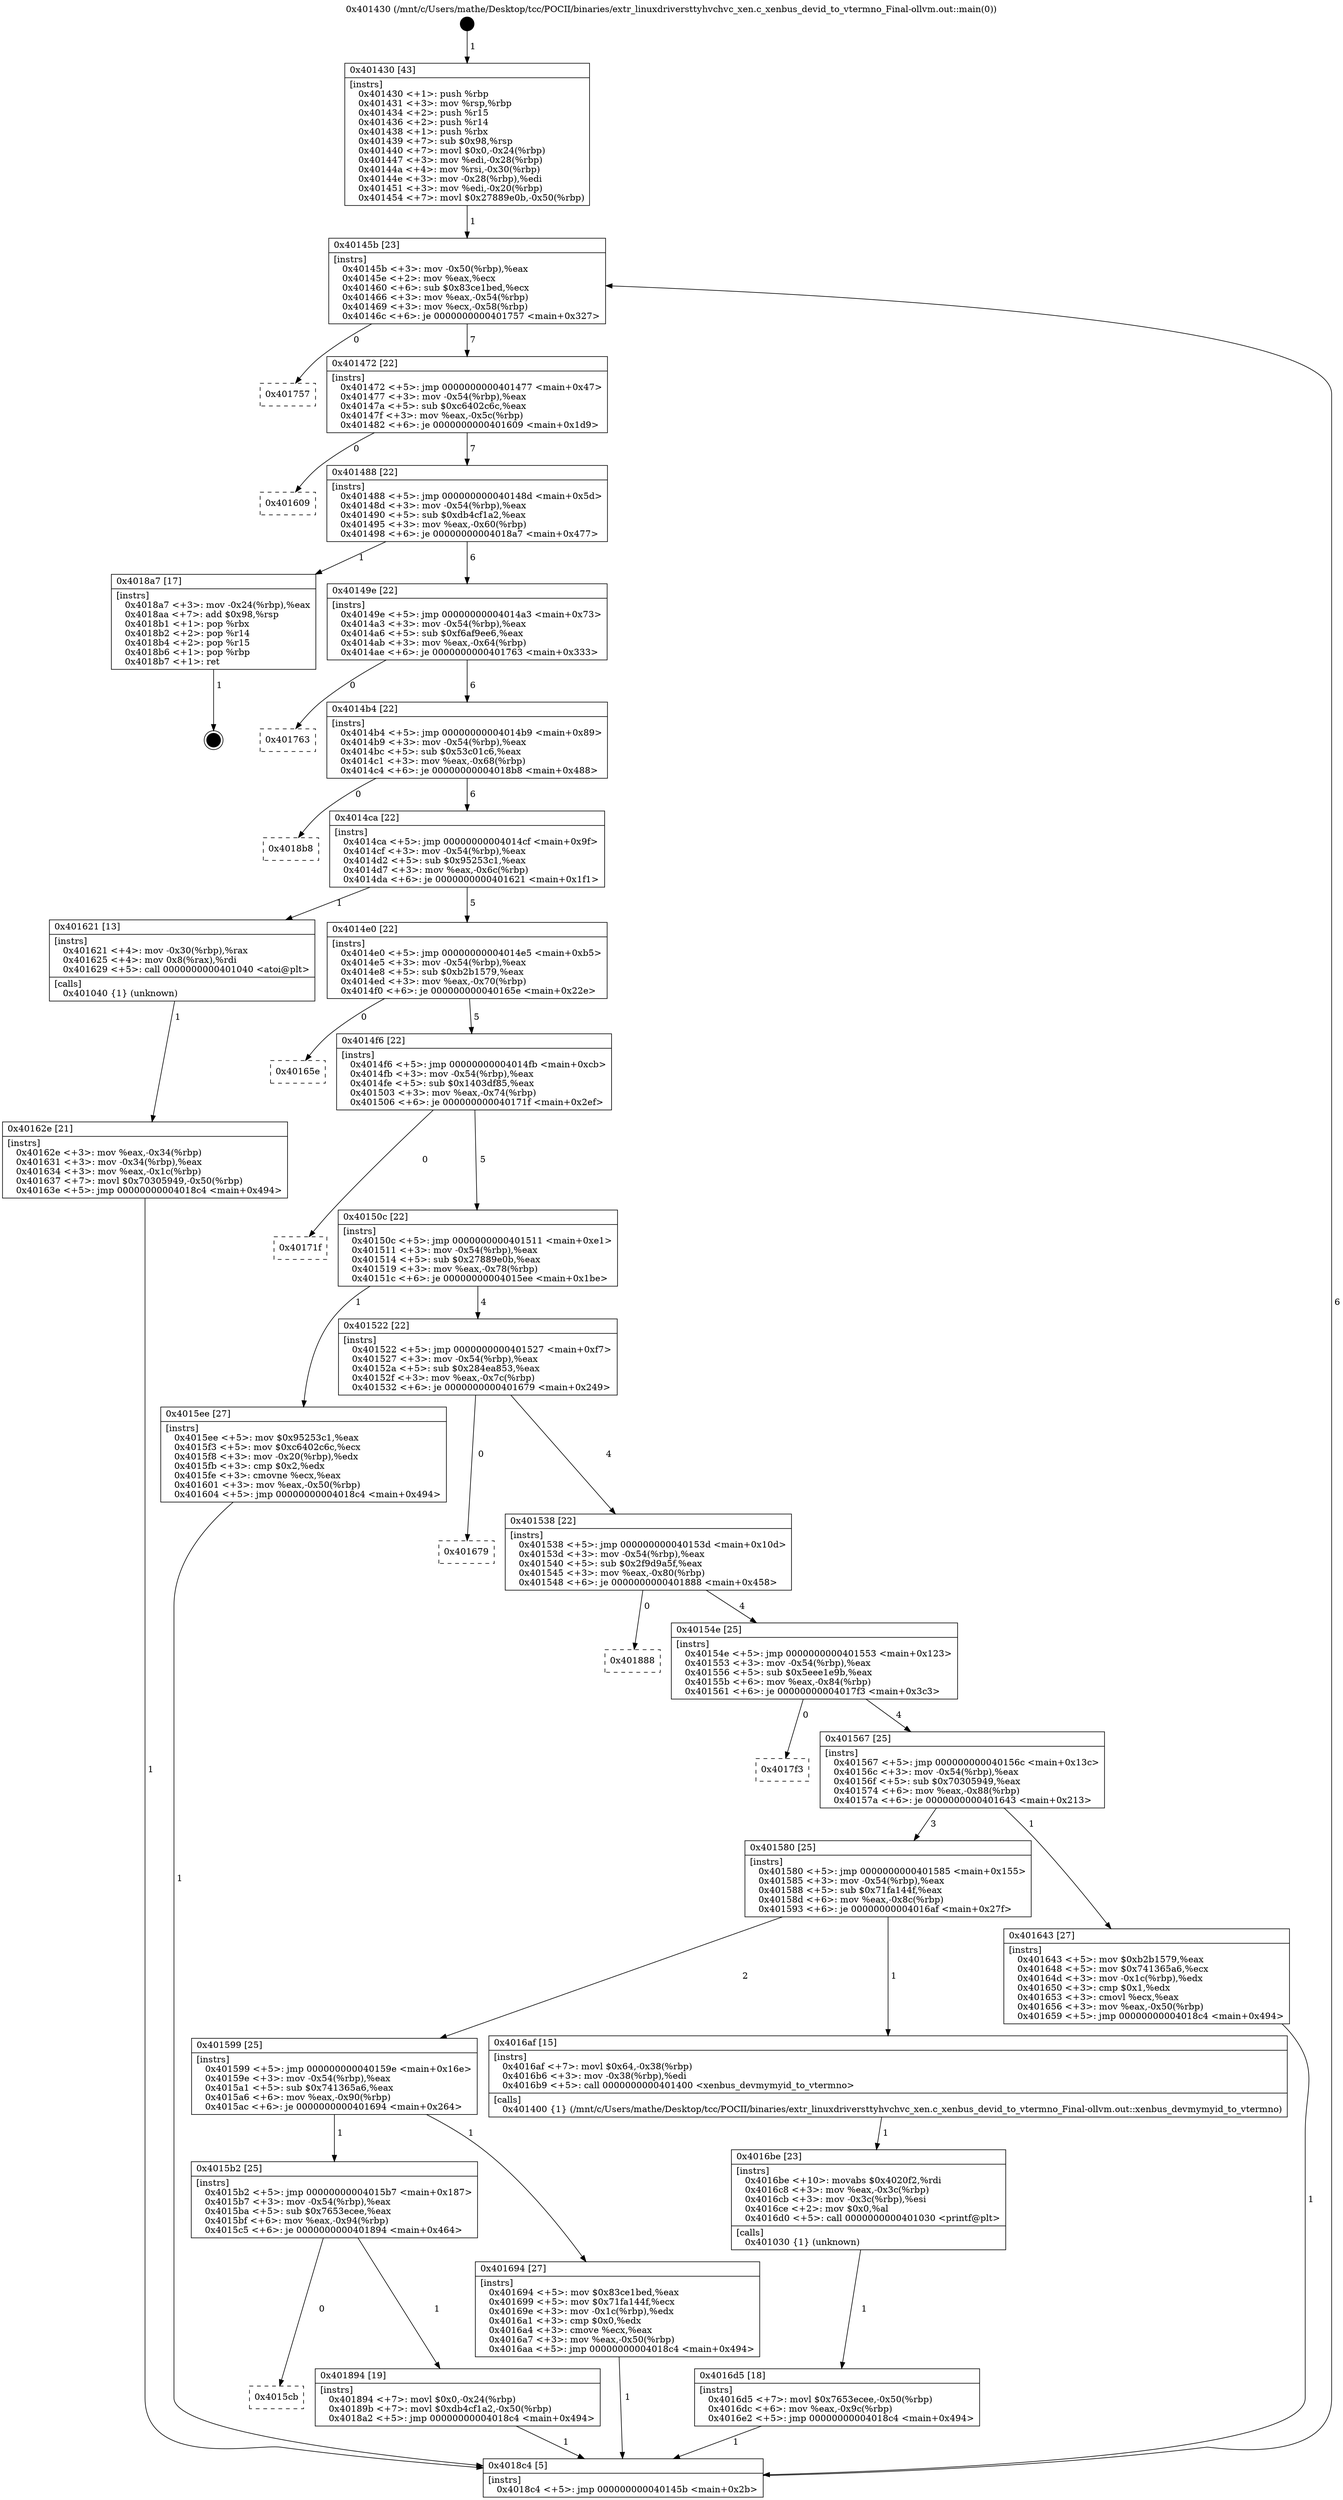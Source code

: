 digraph "0x401430" {
  label = "0x401430 (/mnt/c/Users/mathe/Desktop/tcc/POCII/binaries/extr_linuxdriversttyhvchvc_xen.c_xenbus_devid_to_vtermno_Final-ollvm.out::main(0))"
  labelloc = "t"
  node[shape=record]

  Entry [label="",width=0.3,height=0.3,shape=circle,fillcolor=black,style=filled]
  "0x40145b" [label="{
     0x40145b [23]\l
     | [instrs]\l
     &nbsp;&nbsp;0x40145b \<+3\>: mov -0x50(%rbp),%eax\l
     &nbsp;&nbsp;0x40145e \<+2\>: mov %eax,%ecx\l
     &nbsp;&nbsp;0x401460 \<+6\>: sub $0x83ce1bed,%ecx\l
     &nbsp;&nbsp;0x401466 \<+3\>: mov %eax,-0x54(%rbp)\l
     &nbsp;&nbsp;0x401469 \<+3\>: mov %ecx,-0x58(%rbp)\l
     &nbsp;&nbsp;0x40146c \<+6\>: je 0000000000401757 \<main+0x327\>\l
  }"]
  "0x401757" [label="{
     0x401757\l
  }", style=dashed]
  "0x401472" [label="{
     0x401472 [22]\l
     | [instrs]\l
     &nbsp;&nbsp;0x401472 \<+5\>: jmp 0000000000401477 \<main+0x47\>\l
     &nbsp;&nbsp;0x401477 \<+3\>: mov -0x54(%rbp),%eax\l
     &nbsp;&nbsp;0x40147a \<+5\>: sub $0xc6402c6c,%eax\l
     &nbsp;&nbsp;0x40147f \<+3\>: mov %eax,-0x5c(%rbp)\l
     &nbsp;&nbsp;0x401482 \<+6\>: je 0000000000401609 \<main+0x1d9\>\l
  }"]
  Exit [label="",width=0.3,height=0.3,shape=circle,fillcolor=black,style=filled,peripheries=2]
  "0x401609" [label="{
     0x401609\l
  }", style=dashed]
  "0x401488" [label="{
     0x401488 [22]\l
     | [instrs]\l
     &nbsp;&nbsp;0x401488 \<+5\>: jmp 000000000040148d \<main+0x5d\>\l
     &nbsp;&nbsp;0x40148d \<+3\>: mov -0x54(%rbp),%eax\l
     &nbsp;&nbsp;0x401490 \<+5\>: sub $0xdb4cf1a2,%eax\l
     &nbsp;&nbsp;0x401495 \<+3\>: mov %eax,-0x60(%rbp)\l
     &nbsp;&nbsp;0x401498 \<+6\>: je 00000000004018a7 \<main+0x477\>\l
  }"]
  "0x4015cb" [label="{
     0x4015cb\l
  }", style=dashed]
  "0x4018a7" [label="{
     0x4018a7 [17]\l
     | [instrs]\l
     &nbsp;&nbsp;0x4018a7 \<+3\>: mov -0x24(%rbp),%eax\l
     &nbsp;&nbsp;0x4018aa \<+7\>: add $0x98,%rsp\l
     &nbsp;&nbsp;0x4018b1 \<+1\>: pop %rbx\l
     &nbsp;&nbsp;0x4018b2 \<+2\>: pop %r14\l
     &nbsp;&nbsp;0x4018b4 \<+2\>: pop %r15\l
     &nbsp;&nbsp;0x4018b6 \<+1\>: pop %rbp\l
     &nbsp;&nbsp;0x4018b7 \<+1\>: ret\l
  }"]
  "0x40149e" [label="{
     0x40149e [22]\l
     | [instrs]\l
     &nbsp;&nbsp;0x40149e \<+5\>: jmp 00000000004014a3 \<main+0x73\>\l
     &nbsp;&nbsp;0x4014a3 \<+3\>: mov -0x54(%rbp),%eax\l
     &nbsp;&nbsp;0x4014a6 \<+5\>: sub $0xf6af9ee6,%eax\l
     &nbsp;&nbsp;0x4014ab \<+3\>: mov %eax,-0x64(%rbp)\l
     &nbsp;&nbsp;0x4014ae \<+6\>: je 0000000000401763 \<main+0x333\>\l
  }"]
  "0x401894" [label="{
     0x401894 [19]\l
     | [instrs]\l
     &nbsp;&nbsp;0x401894 \<+7\>: movl $0x0,-0x24(%rbp)\l
     &nbsp;&nbsp;0x40189b \<+7\>: movl $0xdb4cf1a2,-0x50(%rbp)\l
     &nbsp;&nbsp;0x4018a2 \<+5\>: jmp 00000000004018c4 \<main+0x494\>\l
  }"]
  "0x401763" [label="{
     0x401763\l
  }", style=dashed]
  "0x4014b4" [label="{
     0x4014b4 [22]\l
     | [instrs]\l
     &nbsp;&nbsp;0x4014b4 \<+5\>: jmp 00000000004014b9 \<main+0x89\>\l
     &nbsp;&nbsp;0x4014b9 \<+3\>: mov -0x54(%rbp),%eax\l
     &nbsp;&nbsp;0x4014bc \<+5\>: sub $0x53c01c6,%eax\l
     &nbsp;&nbsp;0x4014c1 \<+3\>: mov %eax,-0x68(%rbp)\l
     &nbsp;&nbsp;0x4014c4 \<+6\>: je 00000000004018b8 \<main+0x488\>\l
  }"]
  "0x4016d5" [label="{
     0x4016d5 [18]\l
     | [instrs]\l
     &nbsp;&nbsp;0x4016d5 \<+7\>: movl $0x7653ecee,-0x50(%rbp)\l
     &nbsp;&nbsp;0x4016dc \<+6\>: mov %eax,-0x9c(%rbp)\l
     &nbsp;&nbsp;0x4016e2 \<+5\>: jmp 00000000004018c4 \<main+0x494\>\l
  }"]
  "0x4018b8" [label="{
     0x4018b8\l
  }", style=dashed]
  "0x4014ca" [label="{
     0x4014ca [22]\l
     | [instrs]\l
     &nbsp;&nbsp;0x4014ca \<+5\>: jmp 00000000004014cf \<main+0x9f\>\l
     &nbsp;&nbsp;0x4014cf \<+3\>: mov -0x54(%rbp),%eax\l
     &nbsp;&nbsp;0x4014d2 \<+5\>: sub $0x95253c1,%eax\l
     &nbsp;&nbsp;0x4014d7 \<+3\>: mov %eax,-0x6c(%rbp)\l
     &nbsp;&nbsp;0x4014da \<+6\>: je 0000000000401621 \<main+0x1f1\>\l
  }"]
  "0x4016be" [label="{
     0x4016be [23]\l
     | [instrs]\l
     &nbsp;&nbsp;0x4016be \<+10\>: movabs $0x4020f2,%rdi\l
     &nbsp;&nbsp;0x4016c8 \<+3\>: mov %eax,-0x3c(%rbp)\l
     &nbsp;&nbsp;0x4016cb \<+3\>: mov -0x3c(%rbp),%esi\l
     &nbsp;&nbsp;0x4016ce \<+2\>: mov $0x0,%al\l
     &nbsp;&nbsp;0x4016d0 \<+5\>: call 0000000000401030 \<printf@plt\>\l
     | [calls]\l
     &nbsp;&nbsp;0x401030 \{1\} (unknown)\l
  }"]
  "0x401621" [label="{
     0x401621 [13]\l
     | [instrs]\l
     &nbsp;&nbsp;0x401621 \<+4\>: mov -0x30(%rbp),%rax\l
     &nbsp;&nbsp;0x401625 \<+4\>: mov 0x8(%rax),%rdi\l
     &nbsp;&nbsp;0x401629 \<+5\>: call 0000000000401040 \<atoi@plt\>\l
     | [calls]\l
     &nbsp;&nbsp;0x401040 \{1\} (unknown)\l
  }"]
  "0x4014e0" [label="{
     0x4014e0 [22]\l
     | [instrs]\l
     &nbsp;&nbsp;0x4014e0 \<+5\>: jmp 00000000004014e5 \<main+0xb5\>\l
     &nbsp;&nbsp;0x4014e5 \<+3\>: mov -0x54(%rbp),%eax\l
     &nbsp;&nbsp;0x4014e8 \<+5\>: sub $0xb2b1579,%eax\l
     &nbsp;&nbsp;0x4014ed \<+3\>: mov %eax,-0x70(%rbp)\l
     &nbsp;&nbsp;0x4014f0 \<+6\>: je 000000000040165e \<main+0x22e\>\l
  }"]
  "0x4015b2" [label="{
     0x4015b2 [25]\l
     | [instrs]\l
     &nbsp;&nbsp;0x4015b2 \<+5\>: jmp 00000000004015b7 \<main+0x187\>\l
     &nbsp;&nbsp;0x4015b7 \<+3\>: mov -0x54(%rbp),%eax\l
     &nbsp;&nbsp;0x4015ba \<+5\>: sub $0x7653ecee,%eax\l
     &nbsp;&nbsp;0x4015bf \<+6\>: mov %eax,-0x94(%rbp)\l
     &nbsp;&nbsp;0x4015c5 \<+6\>: je 0000000000401894 \<main+0x464\>\l
  }"]
  "0x40165e" [label="{
     0x40165e\l
  }", style=dashed]
  "0x4014f6" [label="{
     0x4014f6 [22]\l
     | [instrs]\l
     &nbsp;&nbsp;0x4014f6 \<+5\>: jmp 00000000004014fb \<main+0xcb\>\l
     &nbsp;&nbsp;0x4014fb \<+3\>: mov -0x54(%rbp),%eax\l
     &nbsp;&nbsp;0x4014fe \<+5\>: sub $0x1403df85,%eax\l
     &nbsp;&nbsp;0x401503 \<+3\>: mov %eax,-0x74(%rbp)\l
     &nbsp;&nbsp;0x401506 \<+6\>: je 000000000040171f \<main+0x2ef\>\l
  }"]
  "0x401694" [label="{
     0x401694 [27]\l
     | [instrs]\l
     &nbsp;&nbsp;0x401694 \<+5\>: mov $0x83ce1bed,%eax\l
     &nbsp;&nbsp;0x401699 \<+5\>: mov $0x71fa144f,%ecx\l
     &nbsp;&nbsp;0x40169e \<+3\>: mov -0x1c(%rbp),%edx\l
     &nbsp;&nbsp;0x4016a1 \<+3\>: cmp $0x0,%edx\l
     &nbsp;&nbsp;0x4016a4 \<+3\>: cmove %ecx,%eax\l
     &nbsp;&nbsp;0x4016a7 \<+3\>: mov %eax,-0x50(%rbp)\l
     &nbsp;&nbsp;0x4016aa \<+5\>: jmp 00000000004018c4 \<main+0x494\>\l
  }"]
  "0x40171f" [label="{
     0x40171f\l
  }", style=dashed]
  "0x40150c" [label="{
     0x40150c [22]\l
     | [instrs]\l
     &nbsp;&nbsp;0x40150c \<+5\>: jmp 0000000000401511 \<main+0xe1\>\l
     &nbsp;&nbsp;0x401511 \<+3\>: mov -0x54(%rbp),%eax\l
     &nbsp;&nbsp;0x401514 \<+5\>: sub $0x27889e0b,%eax\l
     &nbsp;&nbsp;0x401519 \<+3\>: mov %eax,-0x78(%rbp)\l
     &nbsp;&nbsp;0x40151c \<+6\>: je 00000000004015ee \<main+0x1be\>\l
  }"]
  "0x401599" [label="{
     0x401599 [25]\l
     | [instrs]\l
     &nbsp;&nbsp;0x401599 \<+5\>: jmp 000000000040159e \<main+0x16e\>\l
     &nbsp;&nbsp;0x40159e \<+3\>: mov -0x54(%rbp),%eax\l
     &nbsp;&nbsp;0x4015a1 \<+5\>: sub $0x741365a6,%eax\l
     &nbsp;&nbsp;0x4015a6 \<+6\>: mov %eax,-0x90(%rbp)\l
     &nbsp;&nbsp;0x4015ac \<+6\>: je 0000000000401694 \<main+0x264\>\l
  }"]
  "0x4015ee" [label="{
     0x4015ee [27]\l
     | [instrs]\l
     &nbsp;&nbsp;0x4015ee \<+5\>: mov $0x95253c1,%eax\l
     &nbsp;&nbsp;0x4015f3 \<+5\>: mov $0xc6402c6c,%ecx\l
     &nbsp;&nbsp;0x4015f8 \<+3\>: mov -0x20(%rbp),%edx\l
     &nbsp;&nbsp;0x4015fb \<+3\>: cmp $0x2,%edx\l
     &nbsp;&nbsp;0x4015fe \<+3\>: cmovne %ecx,%eax\l
     &nbsp;&nbsp;0x401601 \<+3\>: mov %eax,-0x50(%rbp)\l
     &nbsp;&nbsp;0x401604 \<+5\>: jmp 00000000004018c4 \<main+0x494\>\l
  }"]
  "0x401522" [label="{
     0x401522 [22]\l
     | [instrs]\l
     &nbsp;&nbsp;0x401522 \<+5\>: jmp 0000000000401527 \<main+0xf7\>\l
     &nbsp;&nbsp;0x401527 \<+3\>: mov -0x54(%rbp),%eax\l
     &nbsp;&nbsp;0x40152a \<+5\>: sub $0x284ea853,%eax\l
     &nbsp;&nbsp;0x40152f \<+3\>: mov %eax,-0x7c(%rbp)\l
     &nbsp;&nbsp;0x401532 \<+6\>: je 0000000000401679 \<main+0x249\>\l
  }"]
  "0x4018c4" [label="{
     0x4018c4 [5]\l
     | [instrs]\l
     &nbsp;&nbsp;0x4018c4 \<+5\>: jmp 000000000040145b \<main+0x2b\>\l
  }"]
  "0x401430" [label="{
     0x401430 [43]\l
     | [instrs]\l
     &nbsp;&nbsp;0x401430 \<+1\>: push %rbp\l
     &nbsp;&nbsp;0x401431 \<+3\>: mov %rsp,%rbp\l
     &nbsp;&nbsp;0x401434 \<+2\>: push %r15\l
     &nbsp;&nbsp;0x401436 \<+2\>: push %r14\l
     &nbsp;&nbsp;0x401438 \<+1\>: push %rbx\l
     &nbsp;&nbsp;0x401439 \<+7\>: sub $0x98,%rsp\l
     &nbsp;&nbsp;0x401440 \<+7\>: movl $0x0,-0x24(%rbp)\l
     &nbsp;&nbsp;0x401447 \<+3\>: mov %edi,-0x28(%rbp)\l
     &nbsp;&nbsp;0x40144a \<+4\>: mov %rsi,-0x30(%rbp)\l
     &nbsp;&nbsp;0x40144e \<+3\>: mov -0x28(%rbp),%edi\l
     &nbsp;&nbsp;0x401451 \<+3\>: mov %edi,-0x20(%rbp)\l
     &nbsp;&nbsp;0x401454 \<+7\>: movl $0x27889e0b,-0x50(%rbp)\l
  }"]
  "0x40162e" [label="{
     0x40162e [21]\l
     | [instrs]\l
     &nbsp;&nbsp;0x40162e \<+3\>: mov %eax,-0x34(%rbp)\l
     &nbsp;&nbsp;0x401631 \<+3\>: mov -0x34(%rbp),%eax\l
     &nbsp;&nbsp;0x401634 \<+3\>: mov %eax,-0x1c(%rbp)\l
     &nbsp;&nbsp;0x401637 \<+7\>: movl $0x70305949,-0x50(%rbp)\l
     &nbsp;&nbsp;0x40163e \<+5\>: jmp 00000000004018c4 \<main+0x494\>\l
  }"]
  "0x4016af" [label="{
     0x4016af [15]\l
     | [instrs]\l
     &nbsp;&nbsp;0x4016af \<+7\>: movl $0x64,-0x38(%rbp)\l
     &nbsp;&nbsp;0x4016b6 \<+3\>: mov -0x38(%rbp),%edi\l
     &nbsp;&nbsp;0x4016b9 \<+5\>: call 0000000000401400 \<xenbus_devmymyid_to_vtermno\>\l
     | [calls]\l
     &nbsp;&nbsp;0x401400 \{1\} (/mnt/c/Users/mathe/Desktop/tcc/POCII/binaries/extr_linuxdriversttyhvchvc_xen.c_xenbus_devid_to_vtermno_Final-ollvm.out::xenbus_devmymyid_to_vtermno)\l
  }"]
  "0x401679" [label="{
     0x401679\l
  }", style=dashed]
  "0x401538" [label="{
     0x401538 [22]\l
     | [instrs]\l
     &nbsp;&nbsp;0x401538 \<+5\>: jmp 000000000040153d \<main+0x10d\>\l
     &nbsp;&nbsp;0x40153d \<+3\>: mov -0x54(%rbp),%eax\l
     &nbsp;&nbsp;0x401540 \<+5\>: sub $0x2f9d9a5f,%eax\l
     &nbsp;&nbsp;0x401545 \<+3\>: mov %eax,-0x80(%rbp)\l
     &nbsp;&nbsp;0x401548 \<+6\>: je 0000000000401888 \<main+0x458\>\l
  }"]
  "0x401580" [label="{
     0x401580 [25]\l
     | [instrs]\l
     &nbsp;&nbsp;0x401580 \<+5\>: jmp 0000000000401585 \<main+0x155\>\l
     &nbsp;&nbsp;0x401585 \<+3\>: mov -0x54(%rbp),%eax\l
     &nbsp;&nbsp;0x401588 \<+5\>: sub $0x71fa144f,%eax\l
     &nbsp;&nbsp;0x40158d \<+6\>: mov %eax,-0x8c(%rbp)\l
     &nbsp;&nbsp;0x401593 \<+6\>: je 00000000004016af \<main+0x27f\>\l
  }"]
  "0x401888" [label="{
     0x401888\l
  }", style=dashed]
  "0x40154e" [label="{
     0x40154e [25]\l
     | [instrs]\l
     &nbsp;&nbsp;0x40154e \<+5\>: jmp 0000000000401553 \<main+0x123\>\l
     &nbsp;&nbsp;0x401553 \<+3\>: mov -0x54(%rbp),%eax\l
     &nbsp;&nbsp;0x401556 \<+5\>: sub $0x5eee1e9b,%eax\l
     &nbsp;&nbsp;0x40155b \<+6\>: mov %eax,-0x84(%rbp)\l
     &nbsp;&nbsp;0x401561 \<+6\>: je 00000000004017f3 \<main+0x3c3\>\l
  }"]
  "0x401643" [label="{
     0x401643 [27]\l
     | [instrs]\l
     &nbsp;&nbsp;0x401643 \<+5\>: mov $0xb2b1579,%eax\l
     &nbsp;&nbsp;0x401648 \<+5\>: mov $0x741365a6,%ecx\l
     &nbsp;&nbsp;0x40164d \<+3\>: mov -0x1c(%rbp),%edx\l
     &nbsp;&nbsp;0x401650 \<+3\>: cmp $0x1,%edx\l
     &nbsp;&nbsp;0x401653 \<+3\>: cmovl %ecx,%eax\l
     &nbsp;&nbsp;0x401656 \<+3\>: mov %eax,-0x50(%rbp)\l
     &nbsp;&nbsp;0x401659 \<+5\>: jmp 00000000004018c4 \<main+0x494\>\l
  }"]
  "0x4017f3" [label="{
     0x4017f3\l
  }", style=dashed]
  "0x401567" [label="{
     0x401567 [25]\l
     | [instrs]\l
     &nbsp;&nbsp;0x401567 \<+5\>: jmp 000000000040156c \<main+0x13c\>\l
     &nbsp;&nbsp;0x40156c \<+3\>: mov -0x54(%rbp),%eax\l
     &nbsp;&nbsp;0x40156f \<+5\>: sub $0x70305949,%eax\l
     &nbsp;&nbsp;0x401574 \<+6\>: mov %eax,-0x88(%rbp)\l
     &nbsp;&nbsp;0x40157a \<+6\>: je 0000000000401643 \<main+0x213\>\l
  }"]
  Entry -> "0x401430" [label=" 1"]
  "0x40145b" -> "0x401757" [label=" 0"]
  "0x40145b" -> "0x401472" [label=" 7"]
  "0x4018a7" -> Exit [label=" 1"]
  "0x401472" -> "0x401609" [label=" 0"]
  "0x401472" -> "0x401488" [label=" 7"]
  "0x401894" -> "0x4018c4" [label=" 1"]
  "0x401488" -> "0x4018a7" [label=" 1"]
  "0x401488" -> "0x40149e" [label=" 6"]
  "0x4015b2" -> "0x4015cb" [label=" 0"]
  "0x40149e" -> "0x401763" [label=" 0"]
  "0x40149e" -> "0x4014b4" [label=" 6"]
  "0x4015b2" -> "0x401894" [label=" 1"]
  "0x4014b4" -> "0x4018b8" [label=" 0"]
  "0x4014b4" -> "0x4014ca" [label=" 6"]
  "0x4016d5" -> "0x4018c4" [label=" 1"]
  "0x4014ca" -> "0x401621" [label=" 1"]
  "0x4014ca" -> "0x4014e0" [label=" 5"]
  "0x4016be" -> "0x4016d5" [label=" 1"]
  "0x4014e0" -> "0x40165e" [label=" 0"]
  "0x4014e0" -> "0x4014f6" [label=" 5"]
  "0x4016af" -> "0x4016be" [label=" 1"]
  "0x4014f6" -> "0x40171f" [label=" 0"]
  "0x4014f6" -> "0x40150c" [label=" 5"]
  "0x401694" -> "0x4018c4" [label=" 1"]
  "0x40150c" -> "0x4015ee" [label=" 1"]
  "0x40150c" -> "0x401522" [label=" 4"]
  "0x4015ee" -> "0x4018c4" [label=" 1"]
  "0x401430" -> "0x40145b" [label=" 1"]
  "0x4018c4" -> "0x40145b" [label=" 6"]
  "0x401621" -> "0x40162e" [label=" 1"]
  "0x40162e" -> "0x4018c4" [label=" 1"]
  "0x401599" -> "0x401694" [label=" 1"]
  "0x401522" -> "0x401679" [label=" 0"]
  "0x401522" -> "0x401538" [label=" 4"]
  "0x401599" -> "0x4015b2" [label=" 1"]
  "0x401538" -> "0x401888" [label=" 0"]
  "0x401538" -> "0x40154e" [label=" 4"]
  "0x401580" -> "0x4016af" [label=" 1"]
  "0x40154e" -> "0x4017f3" [label=" 0"]
  "0x40154e" -> "0x401567" [label=" 4"]
  "0x401580" -> "0x401599" [label=" 2"]
  "0x401567" -> "0x401643" [label=" 1"]
  "0x401567" -> "0x401580" [label=" 3"]
  "0x401643" -> "0x4018c4" [label=" 1"]
}
